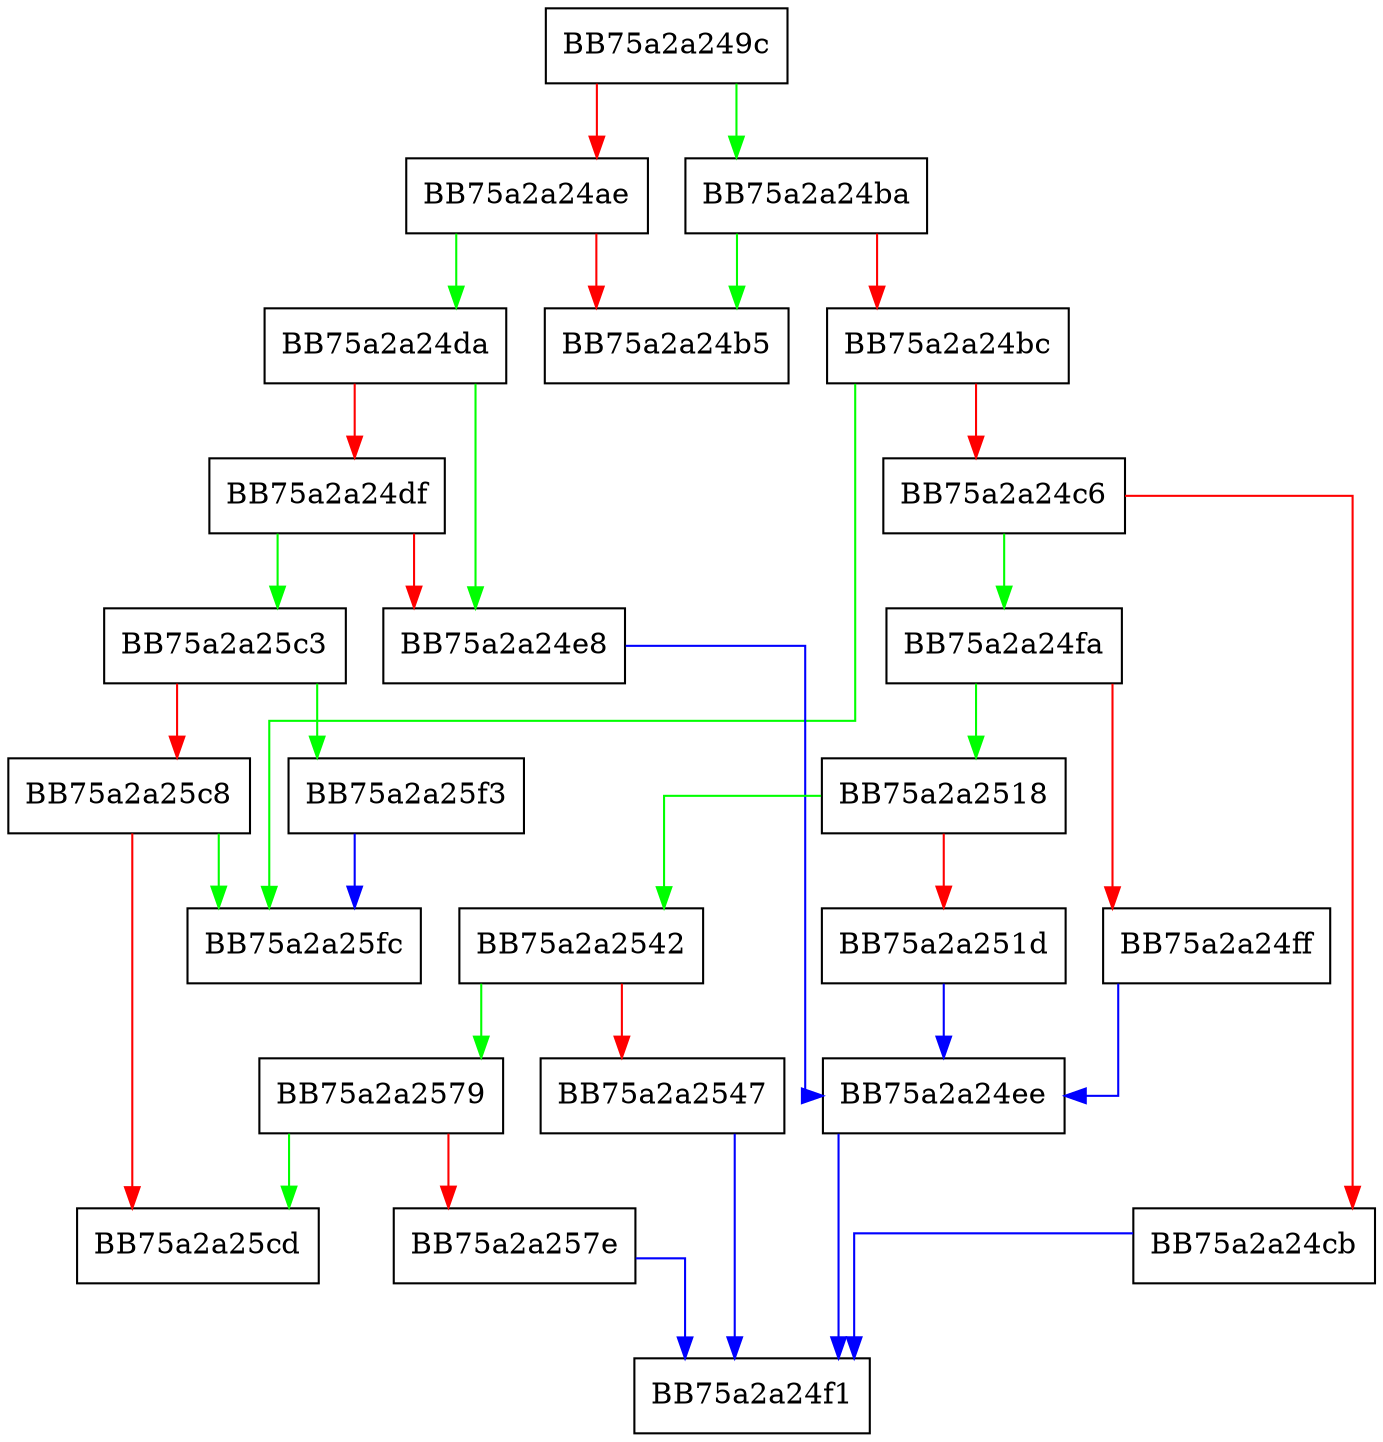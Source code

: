 digraph sqlite3VdbeSerialGet {
  node [shape="box"];
  graph [splines=ortho];
  BB75a2a249c -> BB75a2a24ba [color="green"];
  BB75a2a249c -> BB75a2a24ae [color="red"];
  BB75a2a24ae -> BB75a2a24da [color="green"];
  BB75a2a24ae -> BB75a2a24b5 [color="red"];
  BB75a2a24ba -> BB75a2a24b5 [color="green"];
  BB75a2a24ba -> BB75a2a24bc [color="red"];
  BB75a2a24bc -> BB75a2a25fc [color="green"];
  BB75a2a24bc -> BB75a2a24c6 [color="red"];
  BB75a2a24c6 -> BB75a2a24fa [color="green"];
  BB75a2a24c6 -> BB75a2a24cb [color="red"];
  BB75a2a24cb -> BB75a2a24f1 [color="blue"];
  BB75a2a24da -> BB75a2a24e8 [color="green"];
  BB75a2a24da -> BB75a2a24df [color="red"];
  BB75a2a24df -> BB75a2a25c3 [color="green"];
  BB75a2a24df -> BB75a2a24e8 [color="red"];
  BB75a2a24e8 -> BB75a2a24ee [color="blue"];
  BB75a2a24ee -> BB75a2a24f1 [color="blue"];
  BB75a2a24fa -> BB75a2a2518 [color="green"];
  BB75a2a24fa -> BB75a2a24ff [color="red"];
  BB75a2a24ff -> BB75a2a24ee [color="blue"];
  BB75a2a2518 -> BB75a2a2542 [color="green"];
  BB75a2a2518 -> BB75a2a251d [color="red"];
  BB75a2a251d -> BB75a2a24ee [color="blue"];
  BB75a2a2542 -> BB75a2a2579 [color="green"];
  BB75a2a2542 -> BB75a2a2547 [color="red"];
  BB75a2a2547 -> BB75a2a24f1 [color="blue"];
  BB75a2a2579 -> BB75a2a25cd [color="green"];
  BB75a2a2579 -> BB75a2a257e [color="red"];
  BB75a2a257e -> BB75a2a24f1 [color="blue"];
  BB75a2a25c3 -> BB75a2a25f3 [color="green"];
  BB75a2a25c3 -> BB75a2a25c8 [color="red"];
  BB75a2a25c8 -> BB75a2a25fc [color="green"];
  BB75a2a25c8 -> BB75a2a25cd [color="red"];
  BB75a2a25f3 -> BB75a2a25fc [color="blue"];
}